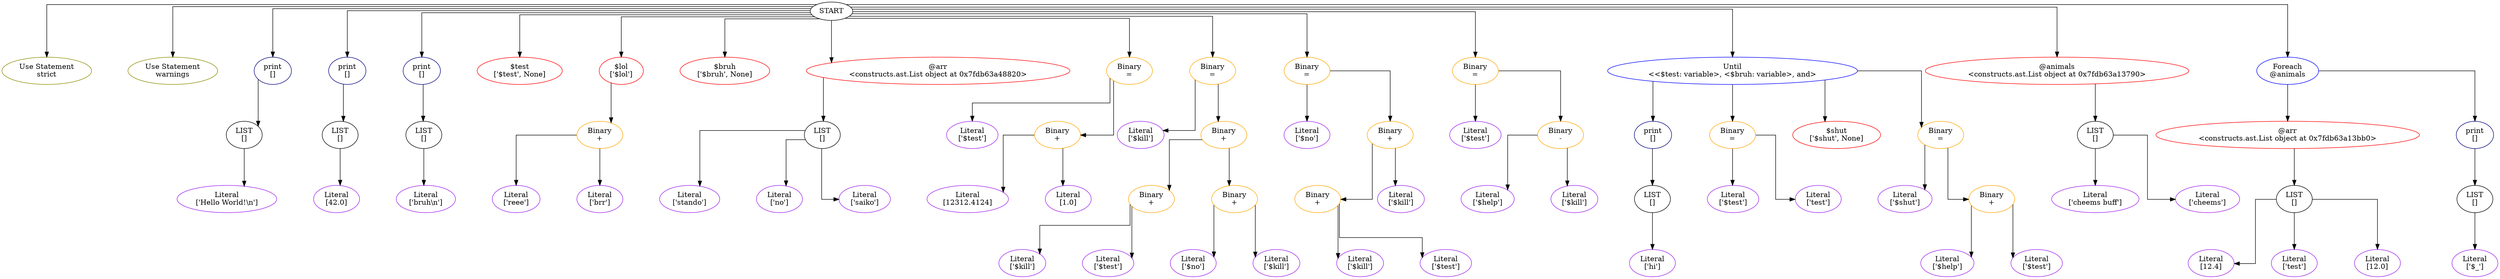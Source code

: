 digraph AST {
nodesep=1.0;
overlap=False;
ranksep=1.0;
splines=ortho;
start_0 [fillcolor=white, label=START];
"Use Statement_1" [color=yellow4, fillcolor=yellow1, group=start_0, label="Use Statement\nstrict"];
start_0 -> "Use Statement_1"  [weight=1.5];
"Use Statement_2" [color=yellow4, fillcolor=yellow1, group=start_0, label="Use Statement\nwarnings"];
start_0 -> "Use Statement_2"  [weight=1.5];
print_1 [color=navy, fillcolor=lightblue, group=start_0, label="print\n[]"];
start_0 -> print_1  [weight=1.5];
LIST_1 [color=black, fillcolor=gray, group=print_1, label="LIST\n[]"];
print_1 -> LIST_1  [weight=1.5];
Literal_1 [color=purple, fillcolor=thistle, group=LIST_1, label="Literal\n['Hello World!\\n']"];
LIST_1 -> Literal_1  [weight=1.5];
print_2 [color=navy, fillcolor=lightblue, group=start_0, label="print\n[]"];
start_0 -> print_2  [weight=1.5];
LIST_2 [color=black, fillcolor=gray, group=print_2, label="LIST\n[]"];
print_2 -> LIST_2  [weight=1.5];
Literal_2 [color=purple, fillcolor=thistle, group=LIST_2, label="Literal\n[42.0]"];
LIST_2 -> Literal_2  [weight=1.5];
print_3 [color=navy, fillcolor=lightblue, group=start_0, label="print\n[]"];
start_0 -> print_3  [weight=1.5];
LIST_3 [color=black, fillcolor=gray, group=print_3, label="LIST\n[]"];
print_3 -> LIST_3  [weight=1.5];
Literal_3 [color=purple, fillcolor=thistle, group=LIST_3, label="Literal\n['bruh\\n']"];
LIST_3 -> Literal_3  [weight=1.5];
"$test_1" [color=red, fillcolor=lightpink, group=start_0, label="$test\n['$test', None]"];
start_0 -> "$test_1"  [weight=1.5];
"$lol_1" [color=red, fillcolor=lightpink, group=start_0, label="$lol\n['$lol']"];
start_0 -> "$lol_1"  [weight=1.5];
Binary_1 [color=orange, fillcolor=lightyellow, group="$lol_1", label="Binary\n+"];
"$lol_1" -> Binary_1  [weight=1.5];
Literal_4 [color=purple, fillcolor=thistle, group=Binary_1, label="Literal\n['reee']"];
Binary_1 -> Literal_4  [weight=1.5];
Literal_5 [color=purple, fillcolor=thistle, group=Binary_1, label="Literal\n['brr']"];
Binary_1 -> Literal_5  [weight=1.5];
"$bruh_1" [color=red, fillcolor=lightpink, group=start_0, label="$bruh\n['$bruh', None]"];
start_0 -> "$bruh_1"  [weight=1.5];
"@arr_1" [color=red, fillcolor=turquoise, group=start_0, label="@arr\n<constructs.ast.List object at 0x7fdb63a48820>"];
start_0 -> "@arr_1"  [weight=1.5];
LIST_4 [color=black, fillcolor=gray, group="@arr_1", label="LIST\n[]"];
"@arr_1" -> LIST_4  [weight=1.5];
Literal_6 [color=purple, fillcolor=thistle, group=LIST_4, label="Literal\n['stando']"];
LIST_4 -> Literal_6  [weight=1.5];
Literal_7 [color=purple, fillcolor=thistle, group=LIST_4, label="Literal\n['no']"];
LIST_4 -> Literal_7  [weight=1.5];
Literal_8 [color=purple, fillcolor=thistle, group=LIST_4, label="Literal\n['saiko']"];
LIST_4 -> Literal_8  [weight=1.5];
Binary_2 [color=orange, fillcolor=lightyellow, group=start_0, label="Binary\n="];
start_0 -> Binary_2  [weight=1.5];
Literal_9 [color=purple, fillcolor=thistle, group=Binary_2, label="Literal\n['$test']"];
Binary_2 -> Literal_9  [weight=1.5];
Binary_3 [color=orange, fillcolor=lightyellow, group=Binary_2, label="Binary\n+"];
Binary_2 -> Binary_3  [weight=1.5];
Literal_10 [color=purple, fillcolor=thistle, group=Binary_3, label="Literal\n[12312.4124]"];
Binary_3 -> Literal_10  [weight=1.5];
Literal_11 [color=purple, fillcolor=thistle, group=Binary_3, label="Literal\n[1.0]"];
Binary_3 -> Literal_11  [weight=1.5];
Binary_4 [color=orange, fillcolor=lightyellow, group=start_0, label="Binary\n="];
start_0 -> Binary_4  [weight=1.5];
Literal_12 [color=purple, fillcolor=thistle, group=Binary_4, label="Literal\n['$kill']"];
Binary_4 -> Literal_12  [weight=1.5];
Binary_5 [color=orange, fillcolor=lightyellow, group=Binary_4, label="Binary\n+"];
Binary_4 -> Binary_5  [weight=1.5];
Binary_6 [color=orange, fillcolor=lightyellow, group=Binary_5, label="Binary\n+"];
Binary_5 -> Binary_6  [weight=1.5];
Literal_13 [color=purple, fillcolor=thistle, group=Binary_6, label="Literal\n['$kill']"];
Binary_6 -> Literal_13  [weight=1.5];
Literal_14 [color=purple, fillcolor=thistle, group=Binary_6, label="Literal\n['$test']"];
Binary_6 -> Literal_14  [weight=1.5];
Binary_7 [color=orange, fillcolor=lightyellow, group=Binary_5, label="Binary\n+"];
Binary_5 -> Binary_7  [weight=1.5];
Literal_15 [color=purple, fillcolor=thistle, group=Binary_7, label="Literal\n['$no']"];
Binary_7 -> Literal_15  [weight=1.5];
Literal_16 [color=purple, fillcolor=thistle, group=Binary_7, label="Literal\n['$kill']"];
Binary_7 -> Literal_16  [weight=1.5];
Binary_8 [color=orange, fillcolor=lightyellow, group=start_0, label="Binary\n="];
start_0 -> Binary_8  [weight=1.5];
Literal_17 [color=purple, fillcolor=thistle, group=Binary_8, label="Literal\n['$no']"];
Binary_8 -> Literal_17  [weight=1.5];
Binary_9 [color=orange, fillcolor=lightyellow, group=Binary_8, label="Binary\n+"];
Binary_8 -> Binary_9  [weight=1.5];
Binary_10 [color=orange, fillcolor=lightyellow, group=Binary_9, label="Binary\n+"];
Binary_9 -> Binary_10  [weight=1.5];
Literal_18 [color=purple, fillcolor=thistle, group=Binary_10, label="Literal\n['$kill']"];
Binary_10 -> Literal_18  [weight=1.5];
Literal_19 [color=purple, fillcolor=thistle, group=Binary_10, label="Literal\n['$test']"];
Binary_10 -> Literal_19  [weight=1.5];
Literal_20 [color=purple, fillcolor=thistle, group=Binary_9, label="Literal\n['$kill']"];
Binary_9 -> Literal_20  [weight=1.5];
Binary_11 [color=orange, fillcolor=lightyellow, group=start_0, label="Binary\n="];
start_0 -> Binary_11  [weight=1.5];
Literal_21 [color=purple, fillcolor=thistle, group=Binary_11, label="Literal\n['$test']"];
Binary_11 -> Literal_21  [weight=1.5];
Binary_12 [color=orange, fillcolor=lightyellow, group=Binary_11, label="Binary\n-"];
Binary_11 -> Binary_12  [weight=1.5];
Literal_22 [color=purple, fillcolor=thistle, group=Binary_12, label="Literal\n['$help']"];
Binary_12 -> Literal_22  [weight=1.5];
Literal_23 [color=purple, fillcolor=thistle, group=Binary_12, label="Literal\n['$kill']"];
Binary_12 -> Literal_23  [weight=1.5];
Until_1 [color=blue, fillcolor=palegreen, group=start_0, label="Until\n<<$test: variable>, <$bruh: variable>, and>"];
start_0 -> Until_1  [weight=1.5];
print_4 [color=navy, fillcolor=lightblue, group=Until_1, label="print\n[]"];
Until_1 -> print_4  [weight=1.5];
LIST_5 [color=black, fillcolor=gray, group=print_4, label="LIST\n[]"];
print_4 -> LIST_5  [weight=1.5];
Literal_24 [color=purple, fillcolor=thistle, group=LIST_5, label="Literal\n['hi']"];
LIST_5 -> Literal_24  [weight=1.5];
Binary_13 [color=orange, fillcolor=lightyellow, group=Until_1, label="Binary\n="];
Until_1 -> Binary_13  [weight=1.5];
Literal_25 [color=purple, fillcolor=thistle, group=Binary_13, label="Literal\n['$test']"];
Binary_13 -> Literal_25  [weight=1.5];
Literal_26 [color=purple, fillcolor=thistle, group=Binary_13, label="Literal\n['test']"];
Binary_13 -> Literal_26  [weight=1.5];
"$shut_1" [color=red, fillcolor=lightpink, group=Until_1, label="$shut\n['$shut', None]"];
Until_1 -> "$shut_1"  [weight=1.5];
Binary_14 [color=orange, fillcolor=lightyellow, group=Until_1, label="Binary\n="];
Until_1 -> Binary_14  [weight=1.5];
Literal_27 [color=purple, fillcolor=thistle, group=Binary_14, label="Literal\n['$shut']"];
Binary_14 -> Literal_27  [weight=1.5];
Binary_15 [color=orange, fillcolor=lightyellow, group=Binary_14, label="Binary\n+"];
Binary_14 -> Binary_15  [weight=1.5];
Literal_28 [color=purple, fillcolor=thistle, group=Binary_15, label="Literal\n['$help']"];
Binary_15 -> Literal_28  [weight=1.5];
Literal_29 [color=purple, fillcolor=thistle, group=Binary_15, label="Literal\n['$test']"];
Binary_15 -> Literal_29  [weight=1.5];
"@animals_1" [color=red, fillcolor=turquoise, group=start_0, label="@animals\n<constructs.ast.List object at 0x7fdb63a13790>"];
start_0 -> "@animals_1"  [weight=1.5];
LIST_6 [color=black, fillcolor=gray, group="@animals_1", label="LIST\n[]"];
"@animals_1" -> LIST_6  [weight=1.5];
Literal_30 [color=purple, fillcolor=thistle, group=LIST_6, label="Literal\n['cheems buff']"];
LIST_6 -> Literal_30  [weight=1.5];
Literal_31 [color=purple, fillcolor=thistle, group=LIST_6, label="Literal\n['cheems']"];
LIST_6 -> Literal_31  [weight=1.5];
Foreach_1 [color=blue, fillcolor=coral, group=start_0, label="Foreach\n@animals"];
start_0 -> Foreach_1  [weight=1.5];
"@arr_2" [color=red, fillcolor=turquoise, group=Foreach_1, label="@arr\n<constructs.ast.List object at 0x7fdb63a13bb0>"];
Foreach_1 -> "@arr_2"  [weight=1.5];
LIST_7 [color=black, fillcolor=gray, group="@arr_2", label="LIST\n[]"];
"@arr_2" -> LIST_7  [weight=1.5];
Literal_32 [color=purple, fillcolor=thistle, group=LIST_7, label="Literal\n[12.4]"];
LIST_7 -> Literal_32  [weight=1.5];
Literal_33 [color=purple, fillcolor=thistle, group=LIST_7, label="Literal\n['test']"];
LIST_7 -> Literal_33  [weight=1.5];
Literal_34 [color=purple, fillcolor=thistle, group=LIST_7, label="Literal\n[12.0]"];
LIST_7 -> Literal_34  [weight=1.5];
print_5 [color=navy, fillcolor=lightblue, group=Foreach_1, label="print\n[]"];
Foreach_1 -> print_5  [weight=1.5];
LIST_8 [color=black, fillcolor=gray, group=print_5, label="LIST\n[]"];
print_5 -> LIST_8  [weight=1.5];
Literal_35 [color=purple, fillcolor=thistle, group=LIST_8, label="Literal\n['$_']"];
LIST_8 -> Literal_35  [weight=1.5];
}
